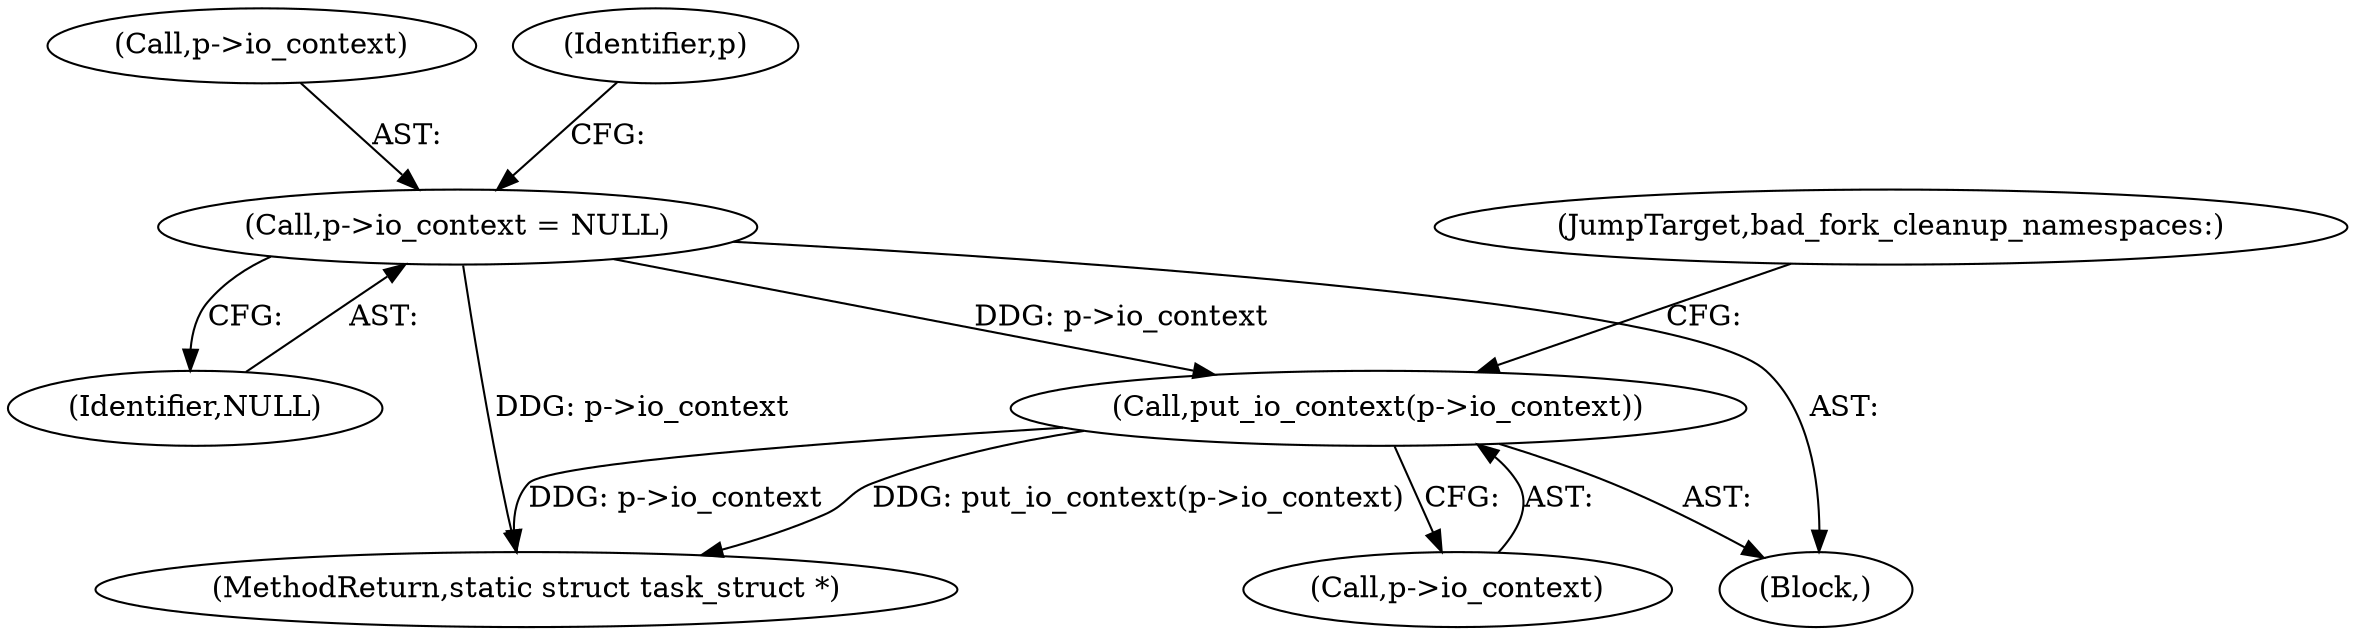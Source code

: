 digraph "0_linux_b69f2292063d2caf37ca9aec7d63ded203701bf3_1@pointer" {
"1001067" [label="(Call,put_io_context(p->io_context))"];
"1000408" [label="(Call,p->io_context = NULL)"];
"1000130" [label="(Block,)"];
"1001149" [label="(MethodReturn,static struct task_struct *)"];
"1000412" [label="(Identifier,NULL)"];
"1000409" [label="(Call,p->io_context)"];
"1001068" [label="(Call,p->io_context)"];
"1001067" [label="(Call,put_io_context(p->io_context))"];
"1000408" [label="(Call,p->io_context = NULL)"];
"1001071" [label="(JumpTarget,bad_fork_cleanup_namespaces:)"];
"1000415" [label="(Identifier,p)"];
"1001067" -> "1000130"  [label="AST: "];
"1001067" -> "1001068"  [label="CFG: "];
"1001068" -> "1001067"  [label="AST: "];
"1001071" -> "1001067"  [label="CFG: "];
"1001067" -> "1001149"  [label="DDG: p->io_context"];
"1001067" -> "1001149"  [label="DDG: put_io_context(p->io_context)"];
"1000408" -> "1001067"  [label="DDG: p->io_context"];
"1000408" -> "1000130"  [label="AST: "];
"1000408" -> "1000412"  [label="CFG: "];
"1000409" -> "1000408"  [label="AST: "];
"1000412" -> "1000408"  [label="AST: "];
"1000415" -> "1000408"  [label="CFG: "];
"1000408" -> "1001149"  [label="DDG: p->io_context"];
}
